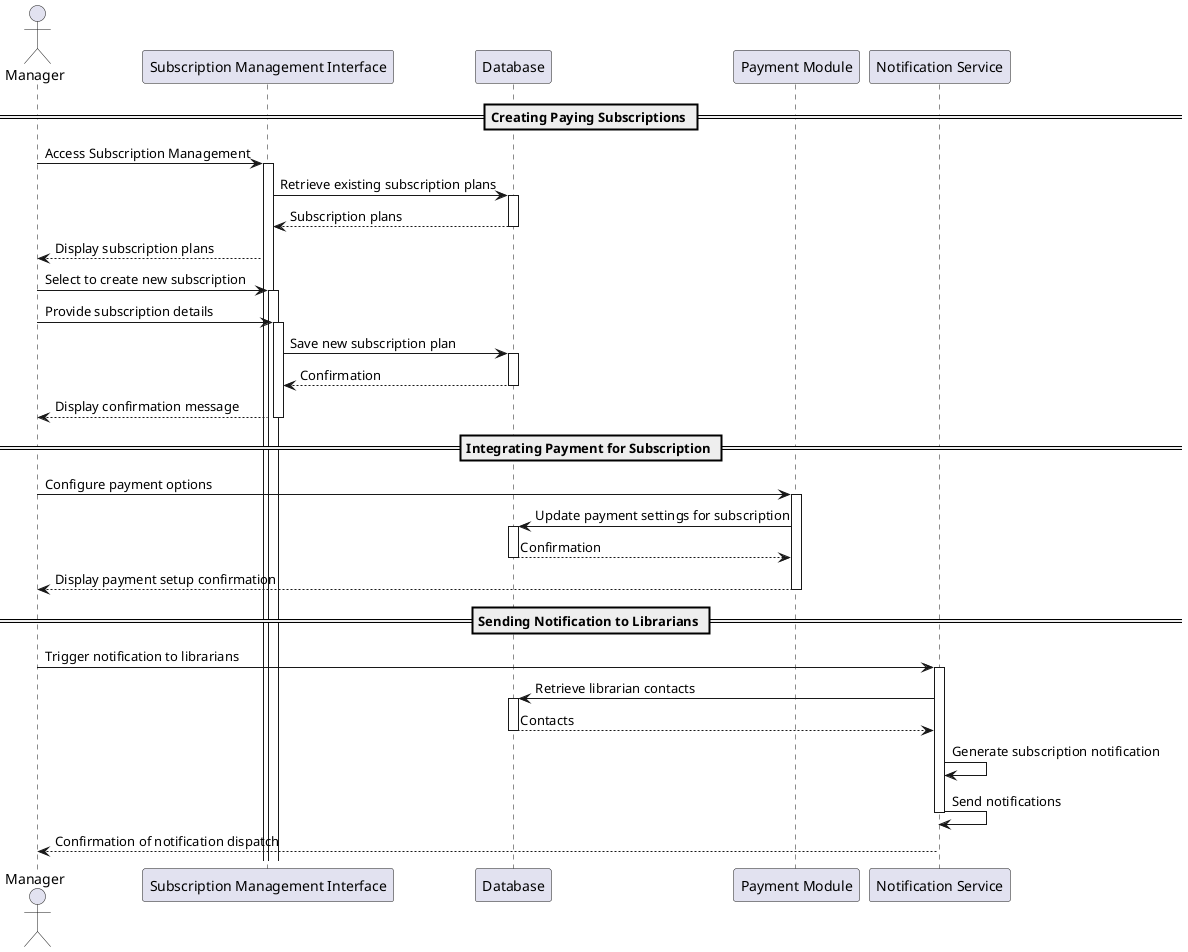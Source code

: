 @startuml
actor Manager as M
participant "Subscription Management Interface" as SMI
participant "Database" as DB
participant "Payment Module" as PM
participant "Notification Service" as NS

== Creating Paying Subscriptions ==

M -> SMI: Access Subscription Management
activate SMI

SMI -> DB: Retrieve existing subscription plans
activate DB
DB --> SMI: Subscription plans
deactivate DB

SMI --> M: Display subscription plans
M -> SMI: Select to create new subscription
activate SMI
M -> SMI: Provide subscription details
activate SMI

SMI -> DB: Save new subscription plan
activate DB
DB --> SMI: Confirmation
deactivate DB

SMI --> M: Display confirmation message
deactivate SMI

== Integrating Payment for Subscription ==

M -> PM: Configure payment options
activate PM

PM -> DB: Update payment settings for subscription
activate DB
DB --> PM: Confirmation
deactivate DB

PM --> M: Display payment setup confirmation
deactivate PM

== Sending Notification to Librarians ==

M -> NS: Trigger notification to librarians
activate NS

NS -> DB: Retrieve librarian contacts
activate DB
DB --> NS: Contacts
deactivate DB

NS -> NS : Generate subscription notification
NS -> NS : Send notifications
deactivate NS

NS --> M: Confirmation of notification dispatch
deactivate NS

@enduml